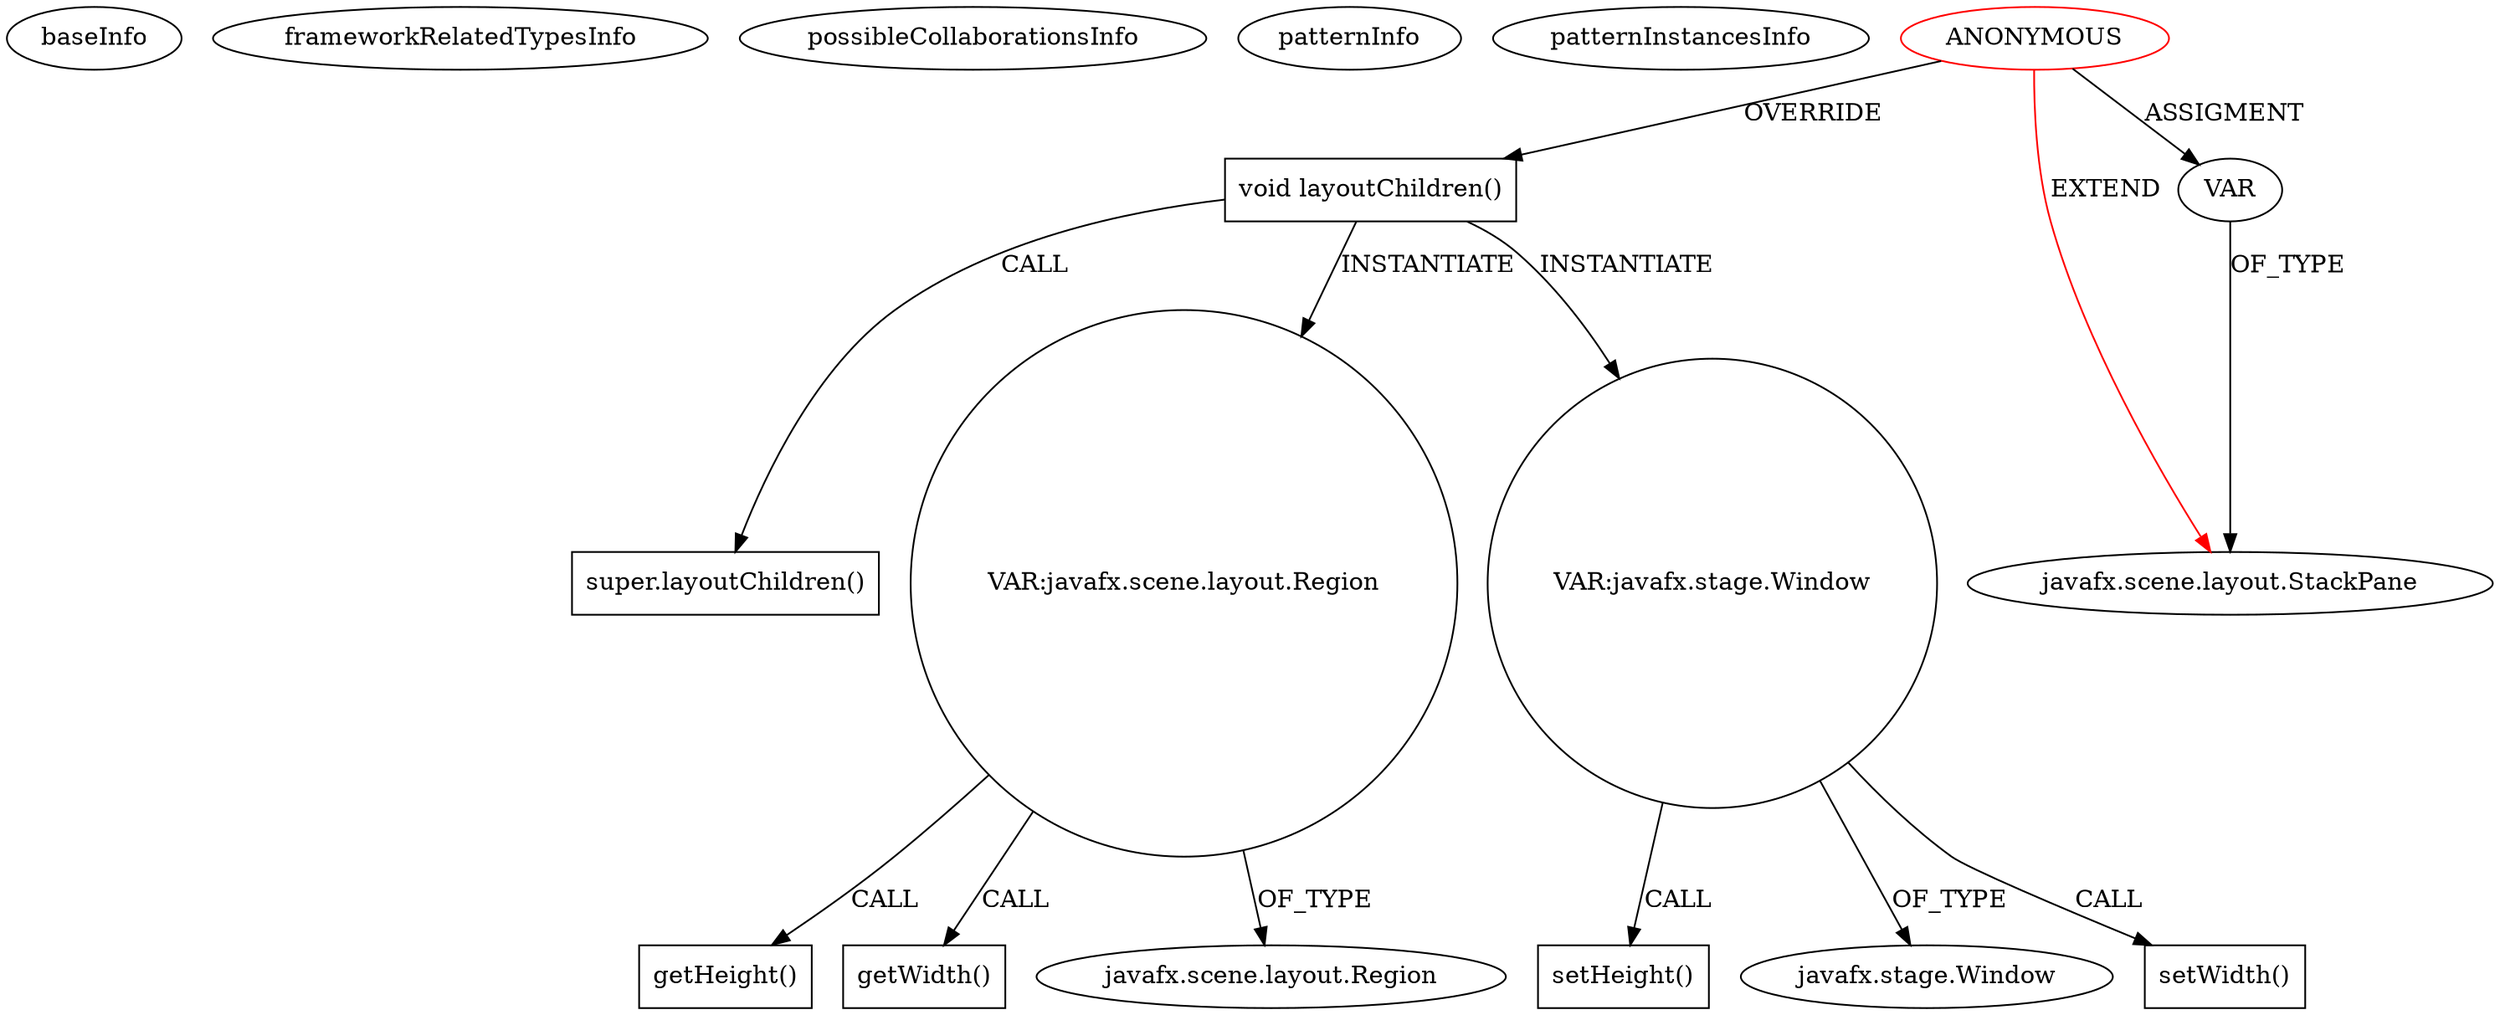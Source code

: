 digraph {
baseInfo[graphId=3378,category="pattern",isAnonymous=true,possibleRelation=false]
frameworkRelatedTypesInfo[0="javafx.scene.layout.StackPane"]
possibleCollaborationsInfo[]
patternInfo[frequency=4.0,patternRootClient=0]
patternInstancesInfo[0="AMITCCILGITHUB-Contacts~/AMITCCILGITHUB-Contacts/Contacts-master/Contacts/src/org/apandey/view/popups/PhonePopup.java~void PhonePopup(javafx.stage.Stage,java.lang.String,java.lang.String)~70",1="AMITCCILGITHUB-Contacts~/AMITCCILGITHUB-Contacts/Contacts-master/Contacts/src/org/apandey/view/popups/NamePopup.java~void NamePopup(javafx.stage.Stage,java.lang.String)~77",2="AMITCCILGITHUB-Contacts~/AMITCCILGITHUB-Contacts/Contacts-master/Contacts/src/org/apandey/utils/MessagePopUp.java~void MessagePopUp(javafx.stage.Stage,java.lang.String,java.lang.String,java.lang.String)~41",3="AMITCCILGITHUB-Contacts~/AMITCCILGITHUB-Contacts/Contacts-master/Contacts/src/org/apandey/view/popups/AddressPopup.java~void AddressPopup(javafx.stage.Stage,java.lang.String,java.lang.String)~84"]
5[label="super.layoutChildren()",vertexType="SUPER_CALL",isFrameworkType=false,shape=box]
4[label="void layoutChildren()",vertexType="OVERRIDING_METHOD_DECLARATION",isFrameworkType=false,shape=box]
9[label="VAR:javafx.scene.layout.Region",vertexType="VARIABLE_EXPRESION",isFrameworkType=false,shape=circle]
15[label="getHeight()",vertexType="INSIDE_CALL",isFrameworkType=false,shape=box]
6[label="VAR:javafx.stage.Window",vertexType="VARIABLE_EXPRESION",isFrameworkType=false,shape=circle]
13[label="setHeight()",vertexType="INSIDE_CALL",isFrameworkType=false,shape=box]
8[label="javafx.stage.Window",vertexType="FRAMEWORK_CLASS_TYPE",isFrameworkType=false]
7[label="setWidth()",vertexType="INSIDE_CALL",isFrameworkType=false,shape=box]
0[label="ANONYMOUS",vertexType="ROOT_ANONYMOUS_DECLARATION",isFrameworkType=false,color=red]
10[label="getWidth()",vertexType="INSIDE_CALL",isFrameworkType=false,shape=box]
11[label="javafx.scene.layout.Region",vertexType="FRAMEWORK_CLASS_TYPE",isFrameworkType=false]
1[label="javafx.scene.layout.StackPane",vertexType="FRAMEWORK_CLASS_TYPE",isFrameworkType=false]
2[label="VAR",vertexType="OUTSIDE_VARIABLE_EXPRESION",isFrameworkType=false]
9->15[label="CALL"]
2->1[label="OF_TYPE"]
9->10[label="CALL"]
4->9[label="INSTANTIATE"]
6->7[label="CALL"]
4->6[label="INSTANTIATE"]
6->13[label="CALL"]
0->1[label="EXTEND",color=red]
9->11[label="OF_TYPE"]
0->4[label="OVERRIDE"]
6->8[label="OF_TYPE"]
4->5[label="CALL"]
0->2[label="ASSIGMENT"]
}

